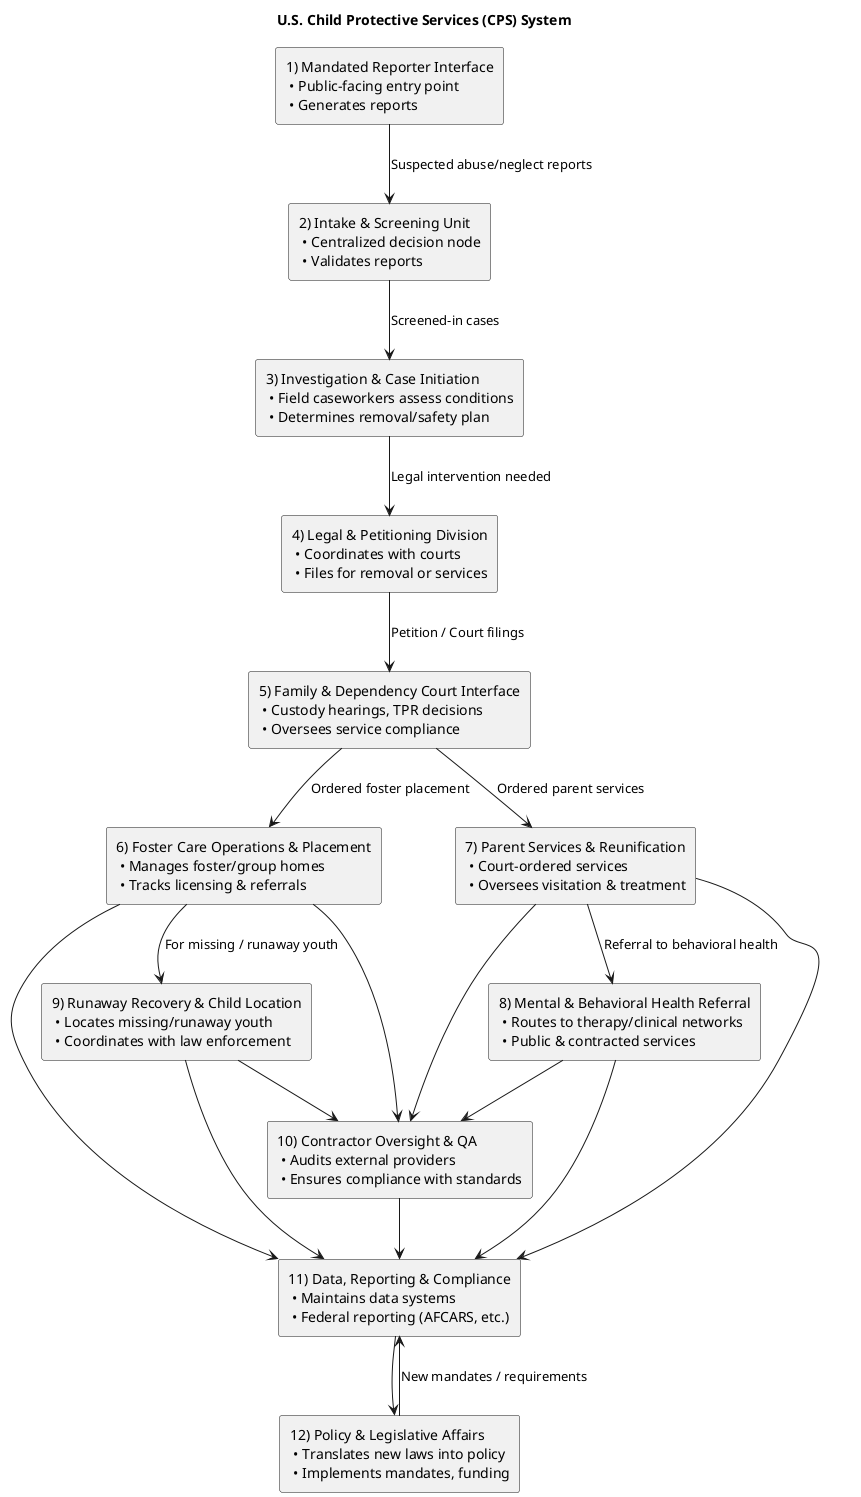 @startuml U.S. Child Protective Services (CPS) System
' Uncomment and modify any skin parameters as desired, e.g.:
' skinparam rectangle {
'   BackgroundColor #FFFFFF
'   BorderColor #000000
'   FontColor #000000
'   FontSize 10
'   RoundCorner 10
' }
' skinparam arrow {
'   Color #FF0000
'   Thickness 3
' }
top to bottom direction

title U.S. Child Protective Services (CPS) System

' Define each major component as a rectangle or box
rectangle "1) Mandated Reporter Interface\n • Public-facing entry point\n • Generates reports" as M1
rectangle "2) Intake & Screening Unit\n • Centralized decision node\n • Validates reports" as M2
rectangle "3) Investigation & Case Initiation\n • Field caseworkers assess conditions\n • Determines removal/safety plan" as M3
rectangle "4) Legal & Petitioning Division\n • Coordinates with courts\n • Files for removal or services" as M4
rectangle "5) Family & Dependency Court Interface\n • Custody hearings, TPR decisions\n • Oversees service compliance" as M5
rectangle "6) Foster Care Operations & Placement\n • Manages foster/group homes\n • Tracks licensing & referrals" as M6
rectangle "7) Parent Services & Reunification\n • Court-ordered services\n • Oversees visitation & treatment" as M7
rectangle "8) Mental & Behavioral Health Referral\n • Routes to therapy/clinical networks\n • Public & contracted services" as M8
rectangle "9) Runaway Recovery & Child Location\n • Locates missing/runaway youth\n • Coordinates with law enforcement" as M9
rectangle "10) Contractor Oversight & QA\n • Audits external providers\n • Ensures compliance with standards" as M10
rectangle "11) Data, Reporting & Compliance\n • Maintains data systems\n • Federal reporting (AFCARS, etc.)" as M11
rectangle "12) Policy & Legislative Affairs\n • Translates new laws into policy\n • Implements mandates, funding" as M12

' Main process flow
M1 --> M2 : "Suspected abuse/neglect reports"
M2 --> M3 : "Screened-in cases"
M3 --> M4 : "Legal intervention needed"
M4 --> M5 : "Petition / Court filings"

' Court outcomes lead to placement or services
M5 --> M6 : "Ordered foster placement"
M5 --> M7 : "Ordered parent services"

' Services and cross-referrals
M7 --> M8 : "Referral to behavioral health"
M6 --> M9 : "For missing / runaway youth"

' Oversight & data reporting
M6 --> M10
M7 --> M10
M8 --> M10
M9 --> M10
M6 --> M11
M7 --> M11
M8 --> M11
M9 --> M11
M10 --> M11

' Policy feedback loop
M11 --> M12
M12 --> M11 : "New mandates / requirements"

@enduml
